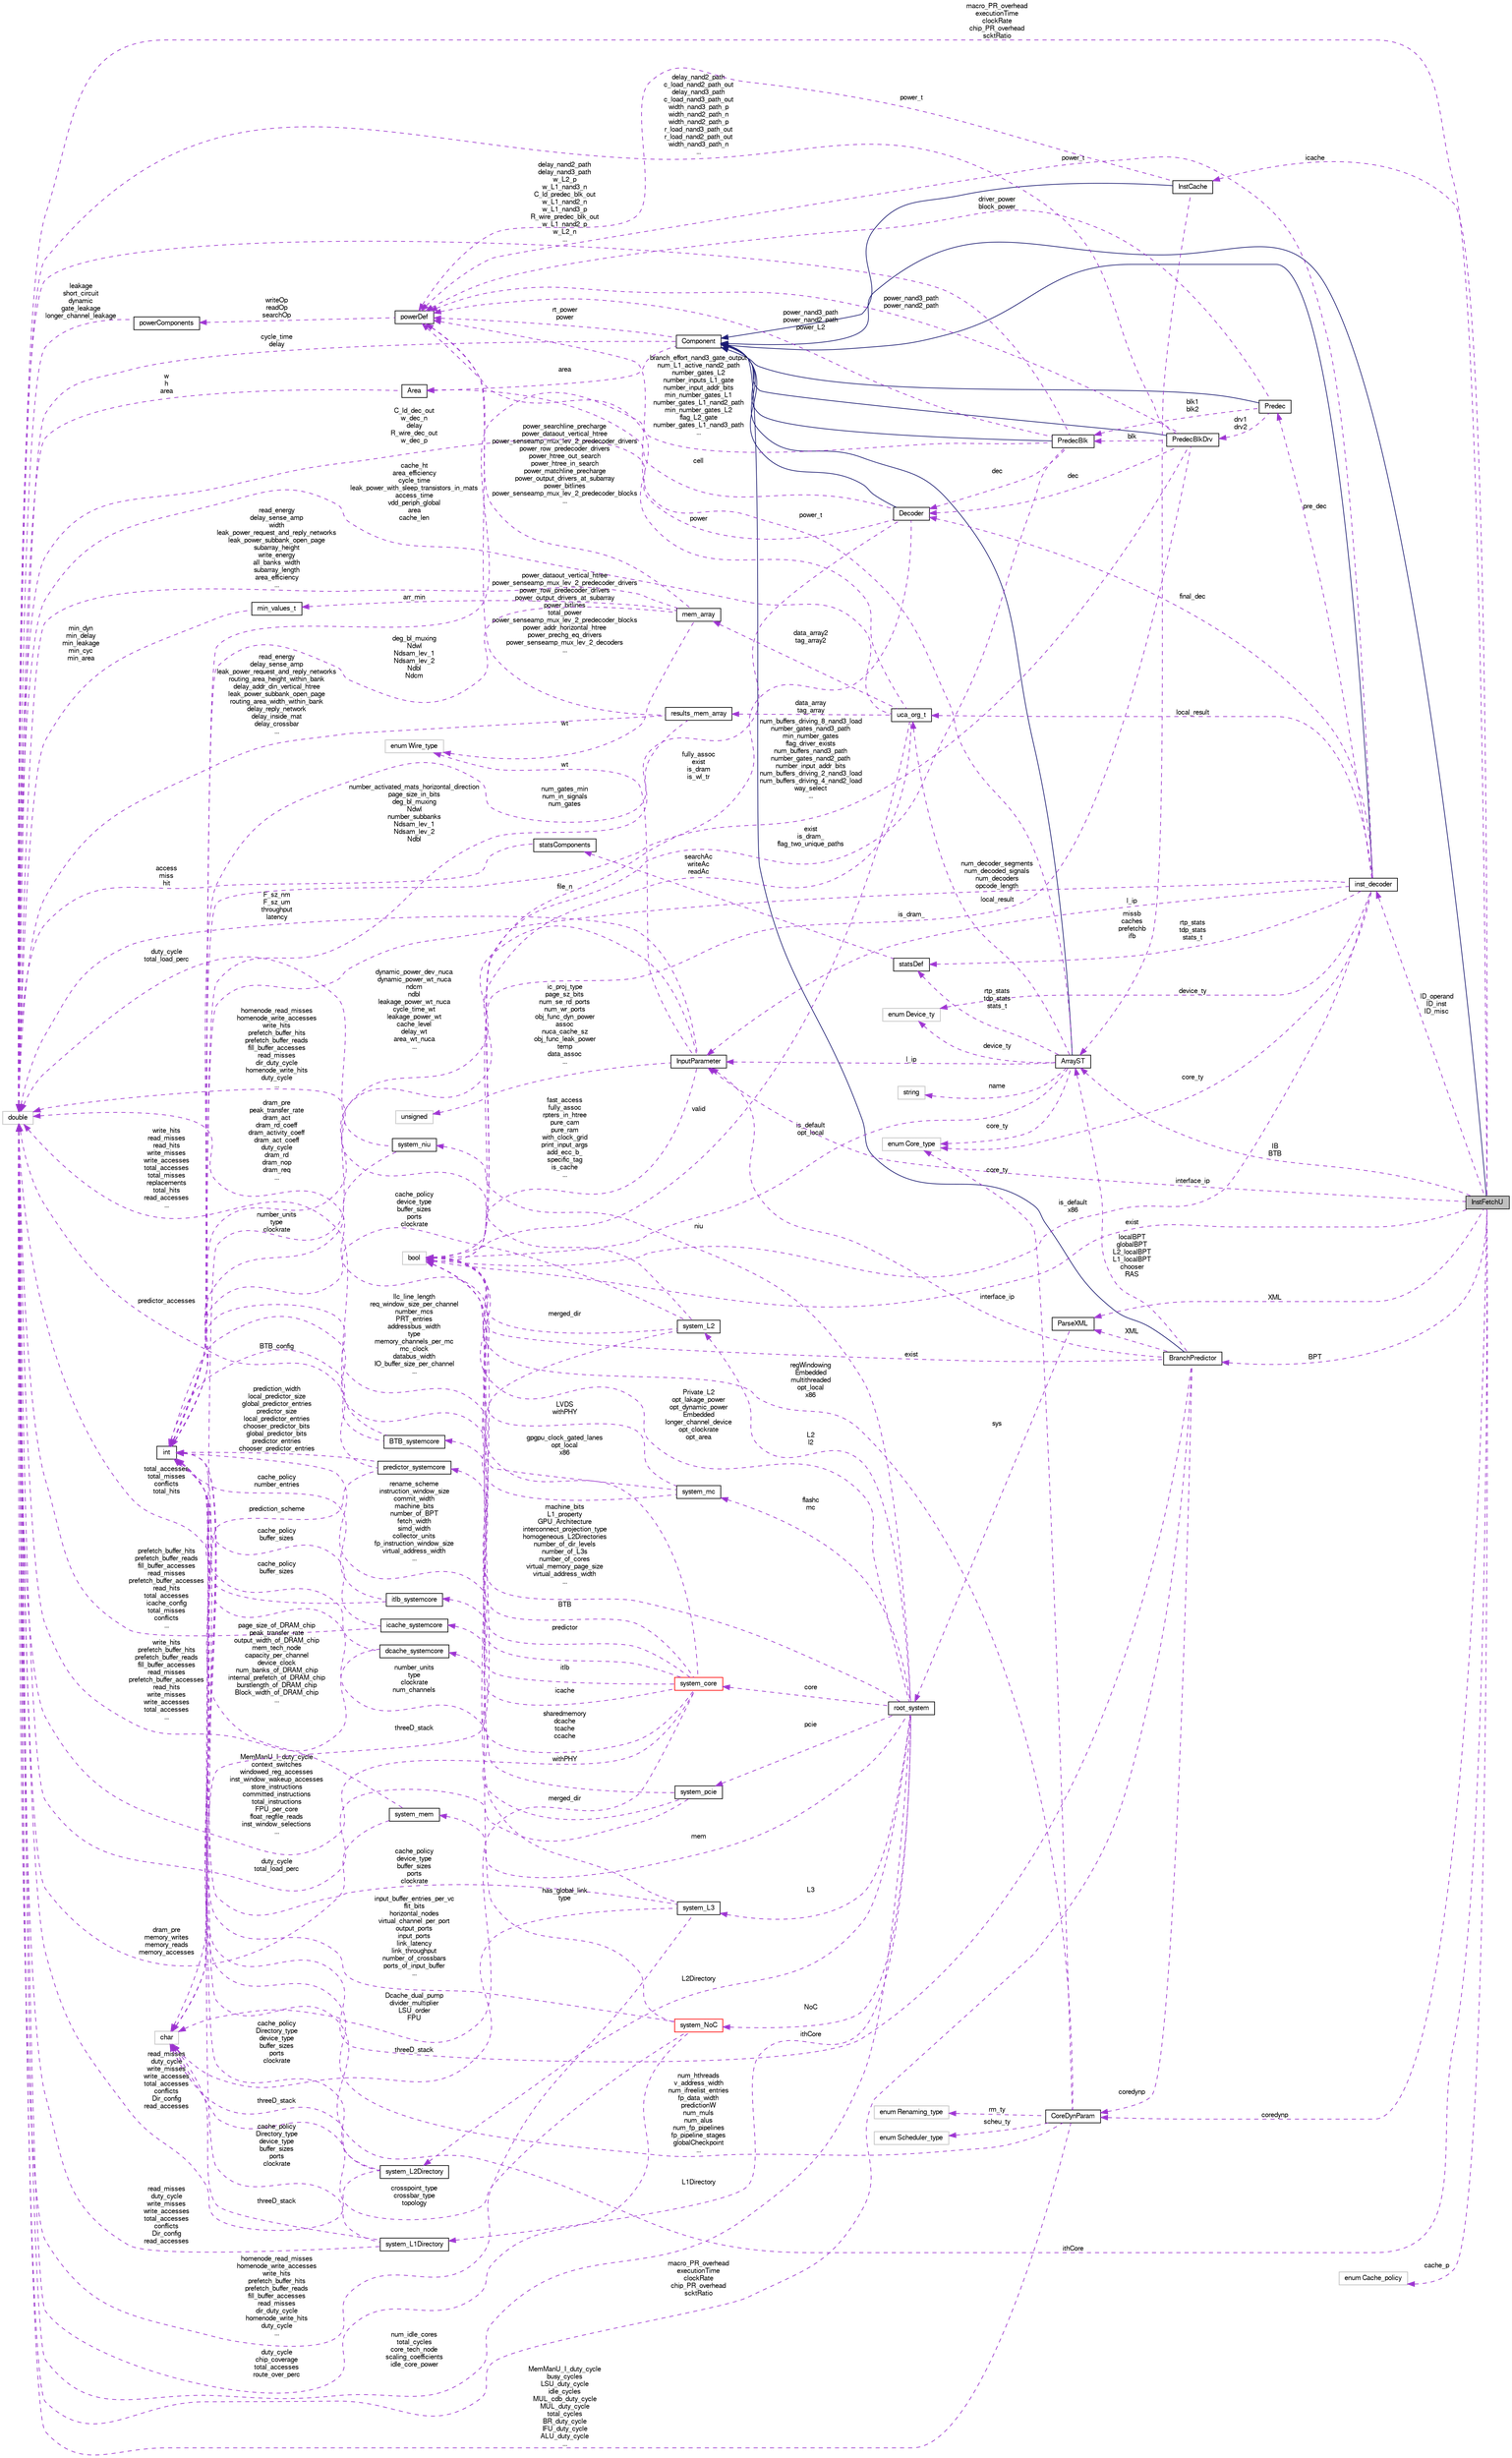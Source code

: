 digraph G
{
  bgcolor="transparent";
  edge [fontname="FreeSans",fontsize="10",labelfontname="FreeSans",labelfontsize="10"];
  node [fontname="FreeSans",fontsize="10",shape=record];
  rankdir=LR;
  Node1 [label="InstFetchU",height=0.2,width=0.4,color="black", fillcolor="grey75", style="filled" fontcolor="black"];
  Node2 -> Node1 [dir=back,color="midnightblue",fontsize="10",style="solid",fontname="FreeSans"];
  Node2 [label="Component",height=0.2,width=0.4,color="black",URL="$classComponent.html"];
  Node3 -> Node2 [dir=back,color="darkorchid3",fontsize="10",style="dashed",label="cycle_time\ndelay",fontname="FreeSans"];
  Node3 [label="double",height=0.2,width=0.4,color="grey75"];
  Node4 -> Node2 [dir=back,color="darkorchid3",fontsize="10",style="dashed",label="rt_power\npower",fontname="FreeSans"];
  Node4 [label="powerDef",height=0.2,width=0.4,color="black",URL="$classpowerDef.html"];
  Node5 -> Node4 [dir=back,color="darkorchid3",fontsize="10",style="dashed",label="writeOp\nreadOp\nsearchOp",fontname="FreeSans"];
  Node5 [label="powerComponents",height=0.2,width=0.4,color="black",URL="$classpowerComponents.html"];
  Node3 -> Node5 [dir=back,color="darkorchid3",fontsize="10",style="dashed",label="leakage\nshort_circuit\ndynamic\ngate_leakage\nlonger_channel_leakage",fontname="FreeSans"];
  Node6 -> Node2 [dir=back,color="darkorchid3",fontsize="10",style="dashed",label="area",fontname="FreeSans"];
  Node6 [label="Area",height=0.2,width=0.4,color="black",URL="$classArea.html"];
  Node3 -> Node6 [dir=back,color="darkorchid3",fontsize="10",style="dashed",label="w\nh\narea",fontname="FreeSans"];
  Node7 -> Node1 [dir=back,color="darkorchid3",fontsize="10",style="dashed",label="cache_p",fontname="FreeSans"];
  Node7 [label="enum Cache_policy",height=0.2,width=0.4,color="grey75"];
  Node3 -> Node1 [dir=back,color="darkorchid3",fontsize="10",style="dashed",label="macro_PR_overhead\nexecutionTime\nclockRate\nchip_PR_overhead\nscktRatio",fontname="FreeSans"];
  Node8 -> Node1 [dir=back,color="darkorchid3",fontsize="10",style="dashed",label="IB\nBTB",fontname="FreeSans"];
  Node8 [label="ArrayST",height=0.2,width=0.4,color="black",URL="$classArrayST.html"];
  Node2 -> Node8 [dir=back,color="midnightblue",fontsize="10",style="solid",fontname="FreeSans"];
  Node9 -> Node8 [dir=back,color="darkorchid3",fontsize="10",style="dashed",label="device_ty",fontname="FreeSans"];
  Node9 [label="enum Device_ty",height=0.2,width=0.4,color="grey75"];
  Node4 -> Node8 [dir=back,color="darkorchid3",fontsize="10",style="dashed",label="power_t",fontname="FreeSans"];
  Node10 -> Node8 [dir=back,color="darkorchid3",fontsize="10",style="dashed",label="local_result",fontname="FreeSans"];
  Node10 [label="uca_org_t",height=0.2,width=0.4,color="black",URL="$classuca__org__t.html"];
  Node3 -> Node10 [dir=back,color="darkorchid3",fontsize="10",style="dashed",label="cache_ht\narea_efficiency\ncycle_time\nleak_power_with_sleep_transistors_in_mats\naccess_time\nvdd_periph_global\narea\ncache_len",fontname="FreeSans"];
  Node11 -> Node10 [dir=back,color="darkorchid3",fontsize="10",style="dashed",label="file_n",fontname="FreeSans"];
  Node11 [label="char",height=0.2,width=0.4,color="grey75"];
  Node4 -> Node10 [dir=back,color="darkorchid3",fontsize="10",style="dashed",label="power",fontname="FreeSans"];
  Node12 -> Node10 [dir=back,color="darkorchid3",fontsize="10",style="dashed",label="data_array2\ntag_array2",fontname="FreeSans"];
  Node12 [label="mem_array",height=0.2,width=0.4,color="black",URL="$classmem__array.html"];
  Node3 -> Node12 [dir=back,color="darkorchid3",fontsize="10",style="dashed",label="read_energy\ndelay_sense_amp\nwidth\nleak_power_request_and_reply_networks\nleak_power_subbank_open_page\nsubarray_height\nwrite_energy\nall_banks_width\nsubarray_length\narea_efficiency\n...",fontname="FreeSans"];
  Node13 -> Node12 [dir=back,color="darkorchid3",fontsize="10",style="dashed",label="arr_min",fontname="FreeSans"];
  Node13 [label="min_values_t",height=0.2,width=0.4,color="black",URL="$classmin__values__t.html"];
  Node3 -> Node13 [dir=back,color="darkorchid3",fontsize="10",style="dashed",label="min_dyn\nmin_delay\nmin_leakage\nmin_cyc\nmin_area",fontname="FreeSans"];
  Node4 -> Node12 [dir=back,color="darkorchid3",fontsize="10",style="dashed",label="power_searchline_precharge\npower_dataout_vertical_htree\npower_senseamp_mux_lev_2_predecoder_drivers\npower_row_predecoder_drivers\npower_htree_out_search\npower_htree_in_search\npower_matchline_precharge\npower_output_drivers_at_subarray\npower_bitlines\npower_senseamp_mux_lev_2_predecoder_blocks\n...",fontname="FreeSans"];
  Node14 -> Node12 [dir=back,color="darkorchid3",fontsize="10",style="dashed",label="deg_bl_muxing\nNdwl\nNdsam_lev_1\nNdsam_lev_2\nNdbl\nNdcm",fontname="FreeSans"];
  Node14 [label="int",height=0.2,width=0.4,color="black",URL="$classint.html"];
  Node15 -> Node12 [dir=back,color="darkorchid3",fontsize="10",style="dashed",label="wt",fontname="FreeSans"];
  Node15 [label="enum Wire_type",height=0.2,width=0.4,color="grey75"];
  Node16 -> Node10 [dir=back,color="darkorchid3",fontsize="10",style="dashed",label="data_array\ntag_array",fontname="FreeSans"];
  Node16 [label="results_mem_array",height=0.2,width=0.4,color="black",URL="$structresults__mem__array.html"];
  Node3 -> Node16 [dir=back,color="darkorchid3",fontsize="10",style="dashed",label="read_energy\ndelay_sense_amp\nleak_power_request_and_reply_networks\nrouting_area_height_within_bank\ndelay_addr_din_vertical_htree\nleak_power_subbank_open_page\nrouting_area_width_within_bank\ndelay_reply_network\ndelay_inside_mat\ndelay_crossbar\n...",fontname="FreeSans"];
  Node4 -> Node16 [dir=back,color="darkorchid3",fontsize="10",style="dashed",label="power_dataout_vertical_htree\npower_senseamp_mux_lev_2_predecoder_drivers\npower_row_predecoder_drivers\npower_output_drivers_at_subarray\npower_bitlines\ntotal_power\npower_senseamp_mux_lev_2_predecoder_blocks\npower_addr_horizontal_htree\npower_prechg_eq_drivers\npower_senseamp_mux_lev_2_decoders\n...",fontname="FreeSans"];
  Node14 -> Node16 [dir=back,color="darkorchid3",fontsize="10",style="dashed",label="number_activated_mats_horizontal_direction\npage_size_in_bits\ndeg_bl_muxing\nNdwl\nnumber_subbanks\nNdsam_lev_1\nNdsam_lev_2\nNdbl",fontname="FreeSans"];
  Node17 -> Node10 [dir=back,color="darkorchid3",fontsize="10",style="dashed",label="valid",fontname="FreeSans"];
  Node17 [label="bool",height=0.2,width=0.4,color="grey75"];
  Node18 -> Node8 [dir=back,color="darkorchid3",fontsize="10",style="dashed",label="rtp_stats\ntdp_stats\nstats_t",fontname="FreeSans"];
  Node18 [label="statsDef",height=0.2,width=0.4,color="black",URL="$classstatsDef.html"];
  Node19 -> Node18 [dir=back,color="darkorchid3",fontsize="10",style="dashed",label="searchAc\nwriteAc\nreadAc",fontname="FreeSans"];
  Node19 [label="statsComponents",height=0.2,width=0.4,color="black",URL="$classstatsComponents.html"];
  Node3 -> Node19 [dir=back,color="darkorchid3",fontsize="10",style="dashed",label="access\nmiss\nhit",fontname="FreeSans"];
  Node17 -> Node8 [dir=back,color="darkorchid3",fontsize="10",style="dashed",label="is_default\nopt_local",fontname="FreeSans"];
  Node20 -> Node8 [dir=back,color="darkorchid3",fontsize="10",style="dashed",label="name",fontname="FreeSans"];
  Node20 [label="string",height=0.2,width=0.4,color="grey75"];
  Node21 -> Node8 [dir=back,color="darkorchid3",fontsize="10",style="dashed",label="l_ip",fontname="FreeSans"];
  Node21 [label="InputParameter",height=0.2,width=0.4,color="black",URL="$classInputParameter.html"];
  Node3 -> Node21 [dir=back,color="darkorchid3",fontsize="10",style="dashed",label="F_sz_nm\nF_sz_um\nthroughput\nlatency",fontname="FreeSans"];
  Node14 -> Node21 [dir=back,color="darkorchid3",fontsize="10",style="dashed",label="dynamic_power_dev_nuca\ndynamic_power_wt_nuca\nndcm\nndbl\nleakage_power_wt_nuca\ncycle_time_wt\nleakage_power_wt\ncache_level\ndelay_wt\narea_wt_nuca\n...",fontname="FreeSans"];
  Node17 -> Node21 [dir=back,color="darkorchid3",fontsize="10",style="dashed",label="fast_access\nfully_assoc\nrpters_in_htree\npure_cam\npure_ram\nwith_clock_grid\nprint_input_args\nadd_ecc_b_\nspecific_tag\nis_cache\n...",fontname="FreeSans"];
  Node15 -> Node21 [dir=back,color="darkorchid3",fontsize="10",style="dashed",label="wt",fontname="FreeSans"];
  Node22 -> Node21 [dir=back,color="darkorchid3",fontsize="10",style="dashed",label="ic_proj_type\npage_sz_bits\nnum_se_rd_ports\nnum_wr_ports\nobj_func_dyn_power\nassoc\nnuca_cache_sz\nobj_func_leak_power\ntemp\ndata_assoc\n...",fontname="FreeSans"];
  Node22 [label="unsigned",height=0.2,width=0.4,color="grey75"];
  Node23 -> Node8 [dir=back,color="darkorchid3",fontsize="10",style="dashed",label="core_ty",fontname="FreeSans"];
  Node23 [label="enum Core_type",height=0.2,width=0.4,color="grey75"];
  Node24 -> Node1 [dir=back,color="darkorchid3",fontsize="10",style="dashed",label="coredynp",fontname="FreeSans"];
  Node24 [label="CoreDynParam",height=0.2,width=0.4,color="black",URL="$classCoreDynParam.html"];
  Node3 -> Node24 [dir=back,color="darkorchid3",fontsize="10",style="dashed",label="MemManU_I_duty_cycle\nbusy_cycles\nLSU_duty_cycle\nidle_cycles\nMUL_cdb_duty_cycle\nMUL_duty_cycle\ntotal_cycles\nBR_duty_cycle\nIFU_duty_cycle\nALU_duty_cycle\n...",fontname="FreeSans"];
  Node14 -> Node24 [dir=back,color="darkorchid3",fontsize="10",style="dashed",label="num_hthreads\nv_address_width\nnum_ifreelist_entries\nfp_data_width\npredictionW\nnum_muls\nnum_alus\nnum_fp_pipelines\nfp_pipeline_stages\nglobalCheckpoint\n...",fontname="FreeSans"];
  Node25 -> Node24 [dir=back,color="darkorchid3",fontsize="10",style="dashed",label="rm_ty",fontname="FreeSans"];
  Node25 [label="enum Renaming_type",height=0.2,width=0.4,color="grey75"];
  Node17 -> Node24 [dir=back,color="darkorchid3",fontsize="10",style="dashed",label="regWindowing\nEmbedded\nmultithreaded\nopt_local\nx86",fontname="FreeSans"];
  Node26 -> Node24 [dir=back,color="darkorchid3",fontsize="10",style="dashed",label="scheu_ty",fontname="FreeSans"];
  Node26 [label="enum Scheduler_type",height=0.2,width=0.4,color="grey75"];
  Node23 -> Node24 [dir=back,color="darkorchid3",fontsize="10",style="dashed",label="core_ty",fontname="FreeSans"];
  Node14 -> Node1 [dir=back,color="darkorchid3",fontsize="10",style="dashed",label="ithCore",fontname="FreeSans"];
  Node17 -> Node1 [dir=back,color="darkorchid3",fontsize="10",style="dashed",label="exist",fontname="FreeSans"];
  Node27 -> Node1 [dir=back,color="darkorchid3",fontsize="10",style="dashed",label="ID_operand\nID_inst\nID_misc",fontname="FreeSans"];
  Node27 [label="inst_decoder",height=0.2,width=0.4,color="black",URL="$classinst__decoder.html"];
  Node2 -> Node27 [dir=back,color="midnightblue",fontsize="10",style="solid",fontname="FreeSans"];
  Node9 -> Node27 [dir=back,color="darkorchid3",fontsize="10",style="dashed",label="device_ty",fontname="FreeSans"];
  Node4 -> Node27 [dir=back,color="darkorchid3",fontsize="10",style="dashed",label="power_t",fontname="FreeSans"];
  Node10 -> Node27 [dir=back,color="darkorchid3",fontsize="10",style="dashed",label="local_result",fontname="FreeSans"];
  Node18 -> Node27 [dir=back,color="darkorchid3",fontsize="10",style="dashed",label="rtp_stats\ntdp_stats\nstats_t",fontname="FreeSans"];
  Node28 -> Node27 [dir=back,color="darkorchid3",fontsize="10",style="dashed",label="final_dec",fontname="FreeSans"];
  Node28 [label="Decoder",height=0.2,width=0.4,color="black",URL="$classDecoder.html"];
  Node2 -> Node28 [dir=back,color="midnightblue",fontsize="10",style="solid",fontname="FreeSans"];
  Node3 -> Node28 [dir=back,color="darkorchid3",fontsize="10",style="dashed",label="C_ld_dec_out\nw_dec_n\ndelay\nR_wire_dec_out\nw_dec_p",fontname="FreeSans"];
  Node14 -> Node28 [dir=back,color="darkorchid3",fontsize="10",style="dashed",label="num_gates_min\nnum_in_signals\nnum_gates",fontname="FreeSans"];
  Node17 -> Node28 [dir=back,color="darkorchid3",fontsize="10",style="dashed",label="fully_assoc\nexist\nis_dram\nis_wl_tr",fontname="FreeSans"];
  Node6 -> Node28 [dir=back,color="darkorchid3",fontsize="10",style="dashed",label="cell",fontname="FreeSans"];
  Node14 -> Node27 [dir=back,color="darkorchid3",fontsize="10",style="dashed",label="num_decoder_segments\nnum_decoded_signals\nnum_decoders\nopcode_length",fontname="FreeSans"];
  Node17 -> Node27 [dir=back,color="darkorchid3",fontsize="10",style="dashed",label="is_default\nx86",fontname="FreeSans"];
  Node21 -> Node27 [dir=back,color="darkorchid3",fontsize="10",style="dashed",label="l_ip",fontname="FreeSans"];
  Node29 -> Node27 [dir=back,color="darkorchid3",fontsize="10",style="dashed",label="pre_dec",fontname="FreeSans"];
  Node29 [label="Predec",height=0.2,width=0.4,color="black",URL="$classPredec.html"];
  Node2 -> Node29 [dir=back,color="midnightblue",fontsize="10",style="solid",fontname="FreeSans"];
  Node4 -> Node29 [dir=back,color="darkorchid3",fontsize="10",style="dashed",label="driver_power\nblock_power",fontname="FreeSans"];
  Node30 -> Node29 [dir=back,color="darkorchid3",fontsize="10",style="dashed",label="blk1\nblk2",fontname="FreeSans"];
  Node30 [label="PredecBlk",height=0.2,width=0.4,color="black",URL="$classPredecBlk.html"];
  Node2 -> Node30 [dir=back,color="midnightblue",fontsize="10",style="solid",fontname="FreeSans"];
  Node3 -> Node30 [dir=back,color="darkorchid3",fontsize="10",style="dashed",label="delay_nand2_path\ndelay_nand3_path\nw_L2_p\nw_L1_nand3_n\nC_ld_predec_blk_out\nw_L1_nand2_n\nw_L1_nand3_p\nR_wire_predec_blk_out\nw_L1_nand2_p\nw_L2_n\n...",fontname="FreeSans"];
  Node4 -> Node30 [dir=back,color="darkorchid3",fontsize="10",style="dashed",label="power_nand3_path\npower_nand2_path\npower_L2",fontname="FreeSans"];
  Node28 -> Node30 [dir=back,color="darkorchid3",fontsize="10",style="dashed",label="dec",fontname="FreeSans"];
  Node14 -> Node30 [dir=back,color="darkorchid3",fontsize="10",style="dashed",label="branch_effort_nand3_gate_output\nnum_L1_active_nand2_path\nnumber_gates_L2\nnumber_inputs_L1_gate\nnumber_input_addr_bits\nmin_number_gates_L1\nnumber_gates_L1_nand2_path\nmin_number_gates_L2\nflag_L2_gate\nnumber_gates_L1_nand3_path\n...",fontname="FreeSans"];
  Node17 -> Node30 [dir=back,color="darkorchid3",fontsize="10",style="dashed",label="exist\nis_dram_\nflag_two_unique_paths",fontname="FreeSans"];
  Node31 -> Node29 [dir=back,color="darkorchid3",fontsize="10",style="dashed",label="drv1\ndrv2",fontname="FreeSans"];
  Node31 [label="PredecBlkDrv",height=0.2,width=0.4,color="black",URL="$classPredecBlkDrv.html"];
  Node2 -> Node31 [dir=back,color="midnightblue",fontsize="10",style="solid",fontname="FreeSans"];
  Node3 -> Node31 [dir=back,color="darkorchid3",fontsize="10",style="dashed",label="delay_nand2_path\nc_load_nand2_path_out\ndelay_nand3_path\nc_load_nand3_path_out\nwidth_nand3_path_p\nwidth_nand2_path_n\nwidth_nand2_path_p\nr_load_nand3_path_out\nr_load_nand2_path_out\nwidth_nand3_path_n\n...",fontname="FreeSans"];
  Node4 -> Node31 [dir=back,color="darkorchid3",fontsize="10",style="dashed",label="power_nand3_path\npower_nand2_path",fontname="FreeSans"];
  Node28 -> Node31 [dir=back,color="darkorchid3",fontsize="10",style="dashed",label="dec",fontname="FreeSans"];
  Node14 -> Node31 [dir=back,color="darkorchid3",fontsize="10",style="dashed",label="num_buffers_driving_8_nand3_load\nnumber_gates_nand3_path\nmin_number_gates\nflag_driver_exists\nnum_buffers_nand3_path\nnumber_gates_nand2_path\nnumber_input_addr_bits\nnum_buffers_driving_2_nand3_load\nnum_buffers_driving_4_nand2_load\nway_select\n...",fontname="FreeSans"];
  Node17 -> Node31 [dir=back,color="darkorchid3",fontsize="10",style="dashed",label="is_dram_",fontname="FreeSans"];
  Node30 -> Node31 [dir=back,color="darkorchid3",fontsize="10",style="dashed",label="blk",fontname="FreeSans"];
  Node23 -> Node27 [dir=back,color="darkorchid3",fontsize="10",style="dashed",label="core_ty",fontname="FreeSans"];
  Node32 -> Node1 [dir=back,color="darkorchid3",fontsize="10",style="dashed",label="BPT",fontname="FreeSans"];
  Node32 [label="BranchPredictor",height=0.2,width=0.4,color="black",URL="$classBranchPredictor.html"];
  Node2 -> Node32 [dir=back,color="midnightblue",fontsize="10",style="solid",fontname="FreeSans"];
  Node3 -> Node32 [dir=back,color="darkorchid3",fontsize="10",style="dashed",label="macro_PR_overhead\nexecutionTime\nclockRate\nchip_PR_overhead\nscktRatio",fontname="FreeSans"];
  Node8 -> Node32 [dir=back,color="darkorchid3",fontsize="10",style="dashed",label="localBPT\nglobalBPT\nL2_localBPT\nL1_localBPT\nchooser\nRAS",fontname="FreeSans"];
  Node24 -> Node32 [dir=back,color="darkorchid3",fontsize="10",style="dashed",label="coredynp",fontname="FreeSans"];
  Node14 -> Node32 [dir=back,color="darkorchid3",fontsize="10",style="dashed",label="ithCore",fontname="FreeSans"];
  Node17 -> Node32 [dir=back,color="darkorchid3",fontsize="10",style="dashed",label="exist",fontname="FreeSans"];
  Node21 -> Node32 [dir=back,color="darkorchid3",fontsize="10",style="dashed",label="interface_ip",fontname="FreeSans"];
  Node33 -> Node32 [dir=back,color="darkorchid3",fontsize="10",style="dashed",label="XML",fontname="FreeSans"];
  Node33 [label="ParseXML",height=0.2,width=0.4,color="black",URL="$classParseXML.html"];
  Node34 -> Node33 [dir=back,color="darkorchid3",fontsize="10",style="dashed",label="sys",fontname="FreeSans"];
  Node34 [label="root_system",height=0.2,width=0.4,color="black",URL="$structroot__system.html"];
  Node35 -> Node34 [dir=back,color="darkorchid3",fontsize="10",style="dashed",label="L2\nl2",fontname="FreeSans"];
  Node35 [label="system_L2",height=0.2,width=0.4,color="black",URL="$structsystem__L2.html"];
  Node3 -> Node35 [dir=back,color="darkorchid3",fontsize="10",style="dashed",label="homenode_read_misses\nhomenode_write_accesses\nwrite_hits\nprefetch_buffer_hits\nprefetch_buffer_reads\nfill_buffer_accesses\nread_misses\ndir_duty_cycle\nhomenode_write_hits\nduty_cycle\n...",fontname="FreeSans"];
  Node11 -> Node35 [dir=back,color="darkorchid3",fontsize="10",style="dashed",label="threeD_stack",fontname="FreeSans"];
  Node14 -> Node35 [dir=back,color="darkorchid3",fontsize="10",style="dashed",label="cache_policy\ndevice_type\nbuffer_sizes\nports\nclockrate",fontname="FreeSans"];
  Node17 -> Node35 [dir=back,color="darkorchid3",fontsize="10",style="dashed",label="merged_dir",fontname="FreeSans"];
  Node36 -> Node34 [dir=back,color="darkorchid3",fontsize="10",style="dashed",label="L3",fontname="FreeSans"];
  Node36 [label="system_L3",height=0.2,width=0.4,color="black",URL="$structsystem__L3.html"];
  Node3 -> Node36 [dir=back,color="darkorchid3",fontsize="10",style="dashed",label="homenode_read_misses\nhomenode_write_accesses\nwrite_hits\nprefetch_buffer_hits\nprefetch_buffer_reads\nfill_buffer_accesses\nread_misses\ndir_duty_cycle\nhomenode_write_hits\nduty_cycle\n...",fontname="FreeSans"];
  Node11 -> Node36 [dir=back,color="darkorchid3",fontsize="10",style="dashed",label="threeD_stack",fontname="FreeSans"];
  Node14 -> Node36 [dir=back,color="darkorchid3",fontsize="10",style="dashed",label="cache_policy\ndevice_type\nbuffer_sizes\nports\nclockrate",fontname="FreeSans"];
  Node17 -> Node36 [dir=back,color="darkorchid3",fontsize="10",style="dashed",label="merged_dir",fontname="FreeSans"];
  Node3 -> Node34 [dir=back,color="darkorchid3",fontsize="10",style="dashed",label="num_idle_cores\ntotal_cycles\ncore_tech_node\nscaling_coefficients\nidle_core_power",fontname="FreeSans"];
  Node37 -> Node34 [dir=back,color="darkorchid3",fontsize="10",style="dashed",label="L2Directory",fontname="FreeSans"];
  Node37 [label="system_L2Directory",height=0.2,width=0.4,color="black",URL="$structsystem__L2Directory.html"];
  Node3 -> Node37 [dir=back,color="darkorchid3",fontsize="10",style="dashed",label="read_misses\nduty_cycle\nwrite_misses\nwrite_accesses\ntotal_accesses\nconflicts\nDir_config\nread_accesses",fontname="FreeSans"];
  Node11 -> Node37 [dir=back,color="darkorchid3",fontsize="10",style="dashed",label="threeD_stack",fontname="FreeSans"];
  Node14 -> Node37 [dir=back,color="darkorchid3",fontsize="10",style="dashed",label="cache_policy\nDirectory_type\ndevice_type\nbuffer_sizes\nports\nclockrate",fontname="FreeSans"];
  Node38 -> Node34 [dir=back,color="darkorchid3",fontsize="10",style="dashed",label="flashc\nmc",fontname="FreeSans"];
  Node38 [label="system_mc",height=0.2,width=0.4,color="black",URL="$structsystem__mc.html"];
  Node3 -> Node38 [dir=back,color="darkorchid3",fontsize="10",style="dashed",label="dram_pre\npeak_transfer_rate\ndram_act\ndram_rd_coeff\ndram_activity_coeff\ndram_act_coeff\nduty_cycle\ndram_rd\ndram_nop\ndram_req\n...",fontname="FreeSans"];
  Node14 -> Node38 [dir=back,color="darkorchid3",fontsize="10",style="dashed",label="llc_line_length\nreq_window_size_per_channel\nnumber_mcs\nPRT_entries\naddressbus_width\ntype\nmemory_channels_per_mc\nmc_clock\ndatabus_width\nIO_buffer_size_per_channel\n...",fontname="FreeSans"];
  Node17 -> Node38 [dir=back,color="darkorchid3",fontsize="10",style="dashed",label="LVDS\nwithPHY",fontname="FreeSans"];
  Node39 -> Node34 [dir=back,color="darkorchid3",fontsize="10",style="dashed",label="mem",fontname="FreeSans"];
  Node39 [label="system_mem",height=0.2,width=0.4,color="black",URL="$structsystem__mem.html"];
  Node3 -> Node39 [dir=back,color="darkorchid3",fontsize="10",style="dashed",label="dram_pre\nmemory_writes\nmemory_reads\nmemory_accesses",fontname="FreeSans"];
  Node14 -> Node39 [dir=back,color="darkorchid3",fontsize="10",style="dashed",label="page_size_of_DRAM_chip\npeak_transfer_rate\noutput_width_of_DRAM_chip\nmem_tech_node\ncapacity_per_channel\ndevice_clock\nnum_banks_of_DRAM_chip\ninternal_prefetch_of_DRAM_chip\nburstlength_of_DRAM_chip\nBlock_width_of_DRAM_chip\n...",fontname="FreeSans"];
  Node40 -> Node34 [dir=back,color="darkorchid3",fontsize="10",style="dashed",label="L1Directory",fontname="FreeSans"];
  Node40 [label="system_L1Directory",height=0.2,width=0.4,color="black",URL="$structsystem__L1Directory.html"];
  Node3 -> Node40 [dir=back,color="darkorchid3",fontsize="10",style="dashed",label="read_misses\nduty_cycle\nwrite_misses\nwrite_accesses\ntotal_accesses\nconflicts\nDir_config\nread_accesses",fontname="FreeSans"];
  Node11 -> Node40 [dir=back,color="darkorchid3",fontsize="10",style="dashed",label="threeD_stack",fontname="FreeSans"];
  Node14 -> Node40 [dir=back,color="darkorchid3",fontsize="10",style="dashed",label="cache_policy\nDirectory_type\ndevice_type\nbuffer_sizes\nports\nclockrate",fontname="FreeSans"];
  Node41 -> Node34 [dir=back,color="darkorchid3",fontsize="10",style="dashed",label="niu",fontname="FreeSans"];
  Node41 [label="system_niu",height=0.2,width=0.4,color="black",URL="$structsystem__niu.html"];
  Node3 -> Node41 [dir=back,color="darkorchid3",fontsize="10",style="dashed",label="duty_cycle\ntotal_load_perc",fontname="FreeSans"];
  Node14 -> Node41 [dir=back,color="darkorchid3",fontsize="10",style="dashed",label="number_units\ntype\nclockrate",fontname="FreeSans"];
  Node42 -> Node34 [dir=back,color="darkorchid3",fontsize="10",style="dashed",label="core",fontname="FreeSans"];
  Node42 [label="system_core",height=0.2,width=0.4,color="red",URL="$structsystem__core.html"];
  Node43 -> Node42 [dir=back,color="darkorchid3",fontsize="10",style="dashed",label="predictor",fontname="FreeSans"];
  Node43 [label="predictor_systemcore",height=0.2,width=0.4,color="black",URL="$structpredictor__systemcore.html"];
  Node3 -> Node43 [dir=back,color="darkorchid3",fontsize="10",style="dashed",label="predictor_accesses",fontname="FreeSans"];
  Node11 -> Node43 [dir=back,color="darkorchid3",fontsize="10",style="dashed",label="prediction_scheme",fontname="FreeSans"];
  Node14 -> Node43 [dir=back,color="darkorchid3",fontsize="10",style="dashed",label="prediction_width\nlocal_predictor_size\nglobal_predictor_entries\npredictor_size\nlocal_predictor_entries\nchooser_predictor_bits\nglobal_predictor_bits\npredictor_entries\nchooser_predictor_entries",fontname="FreeSans"];
  Node44 -> Node42 [dir=back,color="darkorchid3",fontsize="10",style="dashed",label="BTB",fontname="FreeSans"];
  Node44 [label="BTB_systemcore",height=0.2,width=0.4,color="black",URL="$structBTB__systemcore.html"];
  Node3 -> Node44 [dir=back,color="darkorchid3",fontsize="10",style="dashed",label="write_hits\nread_misses\nread_hits\nwrite_misses\nwrite_accesses\ntotal_accesses\ntotal_misses\nreplacements\ntotal_hits\nread_accesses\n...",fontname="FreeSans"];
  Node14 -> Node44 [dir=back,color="darkorchid3",fontsize="10",style="dashed",label="BTB_config",fontname="FreeSans"];
  Node3 -> Node42 [dir=back,color="darkorchid3",fontsize="10",style="dashed",label="MemManU_I_duty_cycle\ncontext_switches\nwindowed_reg_accesses\ninst_window_wakeup_accesses\nstore_instructions\ncommitted_instructions\ntotal_instructions\nFPU_per_core\nfloat_regfile_reads\ninst_window_selections\n...",fontname="FreeSans"];
  Node45 -> Node42 [dir=back,color="darkorchid3",fontsize="10",style="dashed",label="itlb",fontname="FreeSans"];
  Node45 [label="itlb_systemcore",height=0.2,width=0.4,color="black",URL="$structitlb__systemcore.html"];
  Node3 -> Node45 [dir=back,color="darkorchid3",fontsize="10",style="dashed",label="total_accesses\ntotal_misses\nconflicts\ntotal_hits",fontname="FreeSans"];
  Node14 -> Node45 [dir=back,color="darkorchid3",fontsize="10",style="dashed",label="cache_policy\nnumber_entries",fontname="FreeSans"];
  Node46 -> Node42 [dir=back,color="darkorchid3",fontsize="10",style="dashed",label="icache",fontname="FreeSans"];
  Node46 [label="icache_systemcore",height=0.2,width=0.4,color="black",URL="$structicache__systemcore.html"];
  Node3 -> Node46 [dir=back,color="darkorchid3",fontsize="10",style="dashed",label="prefetch_buffer_hits\nprefetch_buffer_reads\nfill_buffer_accesses\nread_misses\nprefetch_buffer_accesses\nread_hits\ntotal_accesses\nicache_config\ntotal_misses\nconflicts\n...",fontname="FreeSans"];
  Node14 -> Node46 [dir=back,color="darkorchid3",fontsize="10",style="dashed",label="cache_policy\nbuffer_sizes",fontname="FreeSans"];
  Node11 -> Node42 [dir=back,color="darkorchid3",fontsize="10",style="dashed",label="Dcache_dual_pump\ndivider_multiplier\nLSU_order\nFPU",fontname="FreeSans"];
  Node14 -> Node42 [dir=back,color="darkorchid3",fontsize="10",style="dashed",label="rename_scheme\ninstruction_window_size\ncommit_width\nmachine_bits\nnumber_of_BPT\nfetch_width\nsimd_width\ncollector_units\nfp_instruction_window_size\nvirtual_address_width\n...",fontname="FreeSans"];
  Node47 -> Node42 [dir=back,color="darkorchid3",fontsize="10",style="dashed",label="sharedmemory\ndcache\ntcache\nccache",fontname="FreeSans"];
  Node47 [label="dcache_systemcore",height=0.2,width=0.4,color="black",URL="$structdcache__systemcore.html"];
  Node3 -> Node47 [dir=back,color="darkorchid3",fontsize="10",style="dashed",label="write_hits\nprefetch_buffer_hits\nprefetch_buffer_reads\nfill_buffer_accesses\nread_misses\nprefetch_buffer_accesses\nread_hits\nwrite_misses\nwrite_accesses\ntotal_accesses\n...",fontname="FreeSans"];
  Node14 -> Node47 [dir=back,color="darkorchid3",fontsize="10",style="dashed",label="cache_policy\nbuffer_sizes",fontname="FreeSans"];
  Node17 -> Node42 [dir=back,color="darkorchid3",fontsize="10",style="dashed",label="gpgpu_clock_gated_lanes\nopt_local\nx86",fontname="FreeSans"];
  Node14 -> Node34 [dir=back,color="darkorchid3",fontsize="10",style="dashed",label="machine_bits\nL1_property\nGPU_Architecture\ninterconnect_projection_type\nhomogeneous_L2Directories\nnumber_of_dir_levels\nnumber_of_L3s\nnumber_of_cores\nvirtual_memory_page_size\nvirtual_address_width\n...",fontname="FreeSans"];
  Node17 -> Node34 [dir=back,color="darkorchid3",fontsize="10",style="dashed",label="Private_L2\nopt_lakage_power\nopt_dynamic_power\nEmbedded\nlonger_channel_device\nopt_clockrate\nopt_area",fontname="FreeSans"];
  Node48 -> Node34 [dir=back,color="darkorchid3",fontsize="10",style="dashed",label="NoC",fontname="FreeSans"];
  Node48 [label="system_NoC",height=0.2,width=0.4,color="red",URL="$structsystem__NoC.html"];
  Node3 -> Node48 [dir=back,color="darkorchid3",fontsize="10",style="dashed",label="duty_cycle\nchip_coverage\ntotal_accesses\nroute_over_perc",fontname="FreeSans"];
  Node11 -> Node48 [dir=back,color="darkorchid3",fontsize="10",style="dashed",label="crosspoint_type\ncrossbar_type\ntopology",fontname="FreeSans"];
  Node14 -> Node48 [dir=back,color="darkorchid3",fontsize="10",style="dashed",label="input_buffer_entries_per_vc\nflit_bits\nhorizontal_nodes\nvirtual_channel_per_port\noutput_ports\ninput_ports\nlink_latency\nlink_throughput\nnumber_of_crossbars\nports_of_input_buffer\n...",fontname="FreeSans"];
  Node17 -> Node48 [dir=back,color="darkorchid3",fontsize="10",style="dashed",label="has_global_link\ntype",fontname="FreeSans"];
  Node49 -> Node34 [dir=back,color="darkorchid3",fontsize="10",style="dashed",label="pcie",fontname="FreeSans"];
  Node49 [label="system_pcie",height=0.2,width=0.4,color="black",URL="$structsystem__pcie.html"];
  Node3 -> Node49 [dir=back,color="darkorchid3",fontsize="10",style="dashed",label="duty_cycle\ntotal_load_perc",fontname="FreeSans"];
  Node14 -> Node49 [dir=back,color="darkorchid3",fontsize="10",style="dashed",label="number_units\ntype\nclockrate\nnum_channels",fontname="FreeSans"];
  Node17 -> Node49 [dir=back,color="darkorchid3",fontsize="10",style="dashed",label="withPHY",fontname="FreeSans"];
  Node50 -> Node1 [dir=back,color="darkorchid3",fontsize="10",style="dashed",label="icache",fontname="FreeSans"];
  Node50 [label="InstCache",height=0.2,width=0.4,color="black",URL="$classInstCache.html"];
  Node2 -> Node50 [dir=back,color="midnightblue",fontsize="10",style="solid",fontname="FreeSans"];
  Node8 -> Node50 [dir=back,color="darkorchid3",fontsize="10",style="dashed",label="missb\ncaches\nprefetchb\nifb",fontname="FreeSans"];
  Node4 -> Node50 [dir=back,color="darkorchid3",fontsize="10",style="dashed",label="power_t",fontname="FreeSans"];
  Node21 -> Node1 [dir=back,color="darkorchid3",fontsize="10",style="dashed",label="interface_ip",fontname="FreeSans"];
  Node33 -> Node1 [dir=back,color="darkorchid3",fontsize="10",style="dashed",label="XML",fontname="FreeSans"];
}
